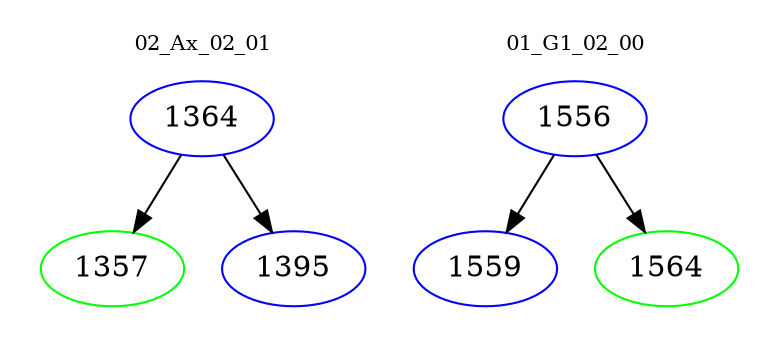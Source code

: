 digraph{
subgraph cluster_0 {
color = white
label = "02_Ax_02_01";
fontsize=10;
T0_1364 [label="1364", color="blue"]
T0_1364 -> T0_1357 [color="black"]
T0_1357 [label="1357", color="green"]
T0_1364 -> T0_1395 [color="black"]
T0_1395 [label="1395", color="blue"]
}
subgraph cluster_1 {
color = white
label = "01_G1_02_00";
fontsize=10;
T1_1556 [label="1556", color="blue"]
T1_1556 -> T1_1559 [color="black"]
T1_1559 [label="1559", color="blue"]
T1_1556 -> T1_1564 [color="black"]
T1_1564 [label="1564", color="green"]
}
}

